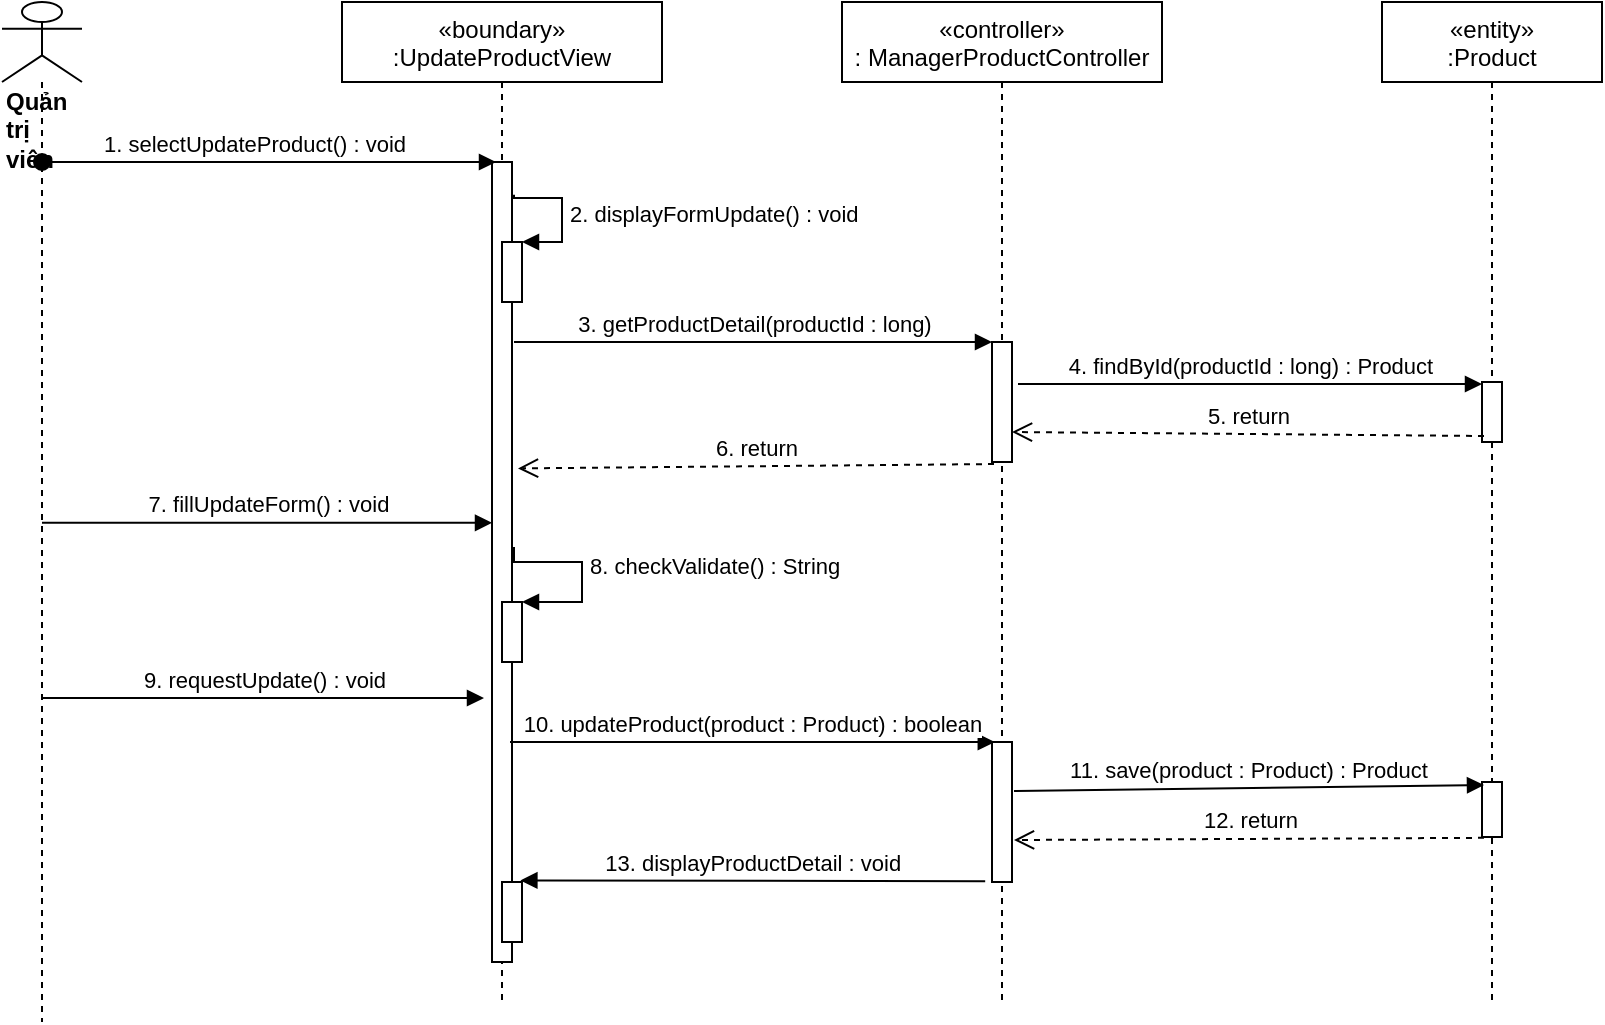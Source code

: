 <mxfile version="14.7.0" type="device"><diagram id="kgpKYQtTHZ0yAKxKKP6v" name="Page-1"><mxGraphModel dx="1108" dy="425" grid="1" gridSize="10" guides="1" tooltips="1" connect="1" arrows="1" fold="1" page="1" pageScale="1" pageWidth="850" pageHeight="1100" math="0" shadow="0"><root><mxCell id="0"/><mxCell id="1" parent="0"/><mxCell id="izOkMD0IfcbqoDiLCpiZ-1" value="«boundary»&#10;:UpdateProductView" style="shape=umlLifeline;perimeter=lifelinePerimeter;container=1;collapsible=0;recursiveResize=0;rounded=0;shadow=0;strokeWidth=1;" parent="1" vertex="1"><mxGeometry x="460" y="80" width="160" height="500" as="geometry"/></mxCell><mxCell id="izOkMD0IfcbqoDiLCpiZ-2" value="" style="points=[];perimeter=orthogonalPerimeter;rounded=0;shadow=0;strokeWidth=1;" parent="izOkMD0IfcbqoDiLCpiZ-1" vertex="1"><mxGeometry x="75" y="80" width="10" height="400" as="geometry"/></mxCell><mxCell id="izOkMD0IfcbqoDiLCpiZ-29" value="" style="html=1;points=[];perimeter=orthogonalPerimeter;" parent="izOkMD0IfcbqoDiLCpiZ-1" vertex="1"><mxGeometry x="80" y="300" width="10" height="30" as="geometry"/></mxCell><mxCell id="izOkMD0IfcbqoDiLCpiZ-30" value="8. checkValidate() : String" style="edgeStyle=orthogonalEdgeStyle;html=1;align=left;spacingLeft=2;endArrow=block;rounded=0;entryX=1;entryY=0;exitX=1;exitY=0.495;exitDx=0;exitDy=0;exitPerimeter=0;" parent="izOkMD0IfcbqoDiLCpiZ-1" source="izOkMD0IfcbqoDiLCpiZ-2" target="izOkMD0IfcbqoDiLCpiZ-29" edge="1"><mxGeometry relative="1" as="geometry"><mxPoint x="100" y="250" as="sourcePoint"/><Array as="points"><mxPoint x="86" y="273"/><mxPoint x="86" y="280"/><mxPoint x="120" y="280"/><mxPoint x="120" y="300"/></Array></mxGeometry></mxCell><mxCell id="izOkMD0IfcbqoDiLCpiZ-3" value="«controller»&#10;: ManagerProductController" style="shape=umlLifeline;perimeter=lifelinePerimeter;container=1;collapsible=0;recursiveResize=0;rounded=0;shadow=0;strokeWidth=1;" parent="1" vertex="1"><mxGeometry x="710" y="80" width="160" height="500" as="geometry"/></mxCell><mxCell id="izOkMD0IfcbqoDiLCpiZ-26" value="" style="html=1;points=[];perimeter=orthogonalPerimeter;" parent="izOkMD0IfcbqoDiLCpiZ-3" vertex="1"><mxGeometry x="75" y="170" width="10" height="60" as="geometry"/></mxCell><mxCell id="izOkMD0IfcbqoDiLCpiZ-23" value="" style="points=[];perimeter=orthogonalPerimeter;rounded=0;shadow=0;strokeWidth=1;" parent="izOkMD0IfcbqoDiLCpiZ-3" vertex="1"><mxGeometry x="75" y="370" width="10" height="70" as="geometry"/></mxCell><mxCell id="izOkMD0IfcbqoDiLCpiZ-4" value="&lt;div&gt;&lt;b&gt;Quản trị viên&lt;/b&gt;&lt;/div&gt;" style="shape=umlLifeline;participant=umlActor;perimeter=lifelinePerimeter;whiteSpace=wrap;html=1;container=1;collapsible=0;recursiveResize=0;verticalAlign=top;spacingTop=36;outlineConnect=0;align=left;size=40;" parent="1" vertex="1"><mxGeometry x="290" y="80" width="40" height="510" as="geometry"/></mxCell><mxCell id="izOkMD0IfcbqoDiLCpiZ-5" value="1. selectUpdateProduct() : void" style="verticalAlign=bottom;startArrow=oval;endArrow=block;startSize=8;shadow=0;strokeWidth=1;entryX=0.2;entryY=0;entryDx=0;entryDy=0;entryPerimeter=0;" parent="1" source="izOkMD0IfcbqoDiLCpiZ-4" target="izOkMD0IfcbqoDiLCpiZ-2" edge="1"><mxGeometry x="-0.06" relative="1" as="geometry"><mxPoint x="100" y="170" as="sourcePoint"/><mxPoint as="offset"/><mxPoint x="295.4" y="160.48" as="targetPoint"/></mxGeometry></mxCell><mxCell id="izOkMD0IfcbqoDiLCpiZ-11" value="13. displayProductDetail : void" style="verticalAlign=bottom;endArrow=block;shadow=0;strokeWidth=1;exitX=-0.34;exitY=0.995;exitDx=0;exitDy=0;exitPerimeter=0;entryX=0.92;entryY=-0.027;entryDx=0;entryDy=0;entryPerimeter=0;" parent="1" source="izOkMD0IfcbqoDiLCpiZ-23" target="izOkMD0IfcbqoDiLCpiZ-25" edge="1"><mxGeometry relative="1" as="geometry"><mxPoint x="550" y="319" as="sourcePoint"/><mxPoint x="560" y="559" as="targetPoint"/></mxGeometry></mxCell><mxCell id="izOkMD0IfcbqoDiLCpiZ-12" value="«entity»&#10;:Product" style="shape=umlLifeline;perimeter=lifelinePerimeter;container=1;collapsible=0;recursiveResize=0;rounded=0;shadow=0;strokeWidth=1;" parent="1" vertex="1"><mxGeometry x="980" y="80" width="110" height="500" as="geometry"/></mxCell><mxCell id="izOkMD0IfcbqoDiLCpiZ-13" value="" style="points=[];perimeter=orthogonalPerimeter;rounded=0;shadow=0;strokeWidth=1;" parent="izOkMD0IfcbqoDiLCpiZ-12" vertex="1"><mxGeometry x="50" y="390" width="10" height="27.5" as="geometry"/></mxCell><mxCell id="izOkMD0IfcbqoDiLCpiZ-14" value="11. save(product : Product) : Product" style="html=1;verticalAlign=bottom;endArrow=block;entryX=0.1;entryY=0.055;entryDx=0;entryDy=0;entryPerimeter=0;exitX=1.1;exitY=0.35;exitDx=0;exitDy=0;exitPerimeter=0;" parent="1" source="izOkMD0IfcbqoDiLCpiZ-23" target="izOkMD0IfcbqoDiLCpiZ-13" edge="1"><mxGeometry width="80" relative="1" as="geometry"><mxPoint x="1025" y="491.04" as="sourcePoint"/><mxPoint x="1010" y="239" as="targetPoint"/></mxGeometry></mxCell><mxCell id="izOkMD0IfcbqoDiLCpiZ-15" value="12. return" style="html=1;verticalAlign=bottom;endArrow=open;dashed=1;endSize=8;exitX=0.1;exitY=1.015;exitDx=0;exitDy=0;exitPerimeter=0;entryX=1.1;entryY=0.7;entryDx=0;entryDy=0;entryPerimeter=0;" parent="1" source="izOkMD0IfcbqoDiLCpiZ-13" target="izOkMD0IfcbqoDiLCpiZ-23" edge="1"><mxGeometry relative="1" as="geometry"><mxPoint x="790" y="300" as="sourcePoint"/><mxPoint x="830" y="498" as="targetPoint"/></mxGeometry></mxCell><mxCell id="izOkMD0IfcbqoDiLCpiZ-22" value="7. fillUpdateForm() : void" style="html=1;verticalAlign=bottom;endArrow=block;entryX=0;entryY=0.451;entryDx=0;entryDy=0;entryPerimeter=0;" parent="1" source="izOkMD0IfcbqoDiLCpiZ-4" edge="1" target="izOkMD0IfcbqoDiLCpiZ-2"><mxGeometry width="80" relative="1" as="geometry"><mxPoint x="380" y="270" as="sourcePoint"/><mxPoint x="533" y="300" as="targetPoint"/></mxGeometry></mxCell><mxCell id="izOkMD0IfcbqoDiLCpiZ-24" value="10. updateProduct(product : Product) : boolean" style="html=1;verticalAlign=bottom;endArrow=block;entryX=0.14;entryY=0;entryDx=0;entryDy=0;entryPerimeter=0;" parent="1" target="izOkMD0IfcbqoDiLCpiZ-23" edge="1"><mxGeometry width="80" relative="1" as="geometry"><mxPoint x="544" y="450" as="sourcePoint"/><mxPoint x="700" y="370" as="targetPoint"/></mxGeometry></mxCell><mxCell id="izOkMD0IfcbqoDiLCpiZ-25" value="" style="html=1;points=[];perimeter=orthogonalPerimeter;" parent="1" vertex="1"><mxGeometry x="540" y="520" width="10" height="30" as="geometry"/></mxCell><mxCell id="izOkMD0IfcbqoDiLCpiZ-27" value="3. getProductDetail(productId : long)" style="html=1;verticalAlign=bottom;endArrow=block;entryX=0;entryY=0;" parent="1" target="izOkMD0IfcbqoDiLCpiZ-26" edge="1"><mxGeometry relative="1" as="geometry"><mxPoint x="546" y="250" as="sourcePoint"/></mxGeometry></mxCell><mxCell id="izOkMD0IfcbqoDiLCpiZ-28" value="6. return" style="html=1;verticalAlign=bottom;endArrow=open;dashed=1;endSize=8;exitX=0.1;exitY=1.017;exitDx=0;exitDy=0;exitPerimeter=0;entryX=1.3;entryY=0.383;entryDx=0;entryDy=0;entryPerimeter=0;" parent="1" source="izOkMD0IfcbqoDiLCpiZ-26" target="izOkMD0IfcbqoDiLCpiZ-2" edge="1"><mxGeometry relative="1" as="geometry"><mxPoint x="580" y="307" as="targetPoint"/></mxGeometry></mxCell><mxCell id="izOkMD0IfcbqoDiLCpiZ-31" value="9. requestUpdate() : void" style="html=1;verticalAlign=bottom;endArrow=block;entryX=-0.4;entryY=0.67;entryDx=0;entryDy=0;entryPerimeter=0;" parent="1" source="izOkMD0IfcbqoDiLCpiZ-4" target="izOkMD0IfcbqoDiLCpiZ-2" edge="1"><mxGeometry width="80" relative="1" as="geometry"><mxPoint x="510" y="370" as="sourcePoint"/><mxPoint x="490" y="370" as="targetPoint"/></mxGeometry></mxCell><mxCell id="7-4rSN9eBlMm5sdSCidx-1" value="" style="html=1;points=[];perimeter=orthogonalPerimeter;" parent="1" vertex="1"><mxGeometry x="540" y="200" width="10" height="30" as="geometry"/></mxCell><mxCell id="7-4rSN9eBlMm5sdSCidx-2" value="2. displayFormUpdate() : void" style="edgeStyle=orthogonalEdgeStyle;html=1;align=left;spacingLeft=2;endArrow=block;rounded=0;entryX=1;entryY=0;exitX=1.1;exitY=0.041;exitDx=0;exitDy=0;exitPerimeter=0;" parent="1" source="izOkMD0IfcbqoDiLCpiZ-2" target="7-4rSN9eBlMm5sdSCidx-1" edge="1"><mxGeometry relative="1" as="geometry"><mxPoint x="550" y="180" as="sourcePoint"/><Array as="points"><mxPoint x="570" y="178"/><mxPoint x="570" y="200"/></Array></mxGeometry></mxCell><mxCell id="Wv5neHDMleM_RgLY-Ajm-1" value="4. findById(productId : long) : Product" style="html=1;verticalAlign=bottom;endArrow=block;exitX=1.3;exitY=0.35;exitDx=0;exitDy=0;exitPerimeter=0;" edge="1" parent="1" source="izOkMD0IfcbqoDiLCpiZ-26" target="Wv5neHDMleM_RgLY-Ajm-2"><mxGeometry width="80" relative="1" as="geometry"><mxPoint x="800" y="270" as="sourcePoint"/><mxPoint x="890" y="220" as="targetPoint"/></mxGeometry></mxCell><mxCell id="Wv5neHDMleM_RgLY-Ajm-2" value="" style="html=1;points=[];perimeter=orthogonalPerimeter;" vertex="1" parent="1"><mxGeometry x="1030" y="270" width="10" height="30" as="geometry"/></mxCell><mxCell id="Wv5neHDMleM_RgLY-Ajm-3" value="5. return" style="html=1;verticalAlign=bottom;endArrow=open;dashed=1;endSize=8;exitX=0.1;exitY=0.9;exitDx=0;exitDy=0;exitPerimeter=0;entryX=1;entryY=0.75;entryDx=0;entryDy=0;entryPerimeter=0;" edge="1" parent="1" source="Wv5neHDMleM_RgLY-Ajm-2" target="izOkMD0IfcbqoDiLCpiZ-26"><mxGeometry relative="1" as="geometry"><mxPoint x="780" y="200" as="sourcePoint"/><mxPoint x="800" y="294" as="targetPoint"/></mxGeometry></mxCell></root></mxGraphModel></diagram></mxfile>